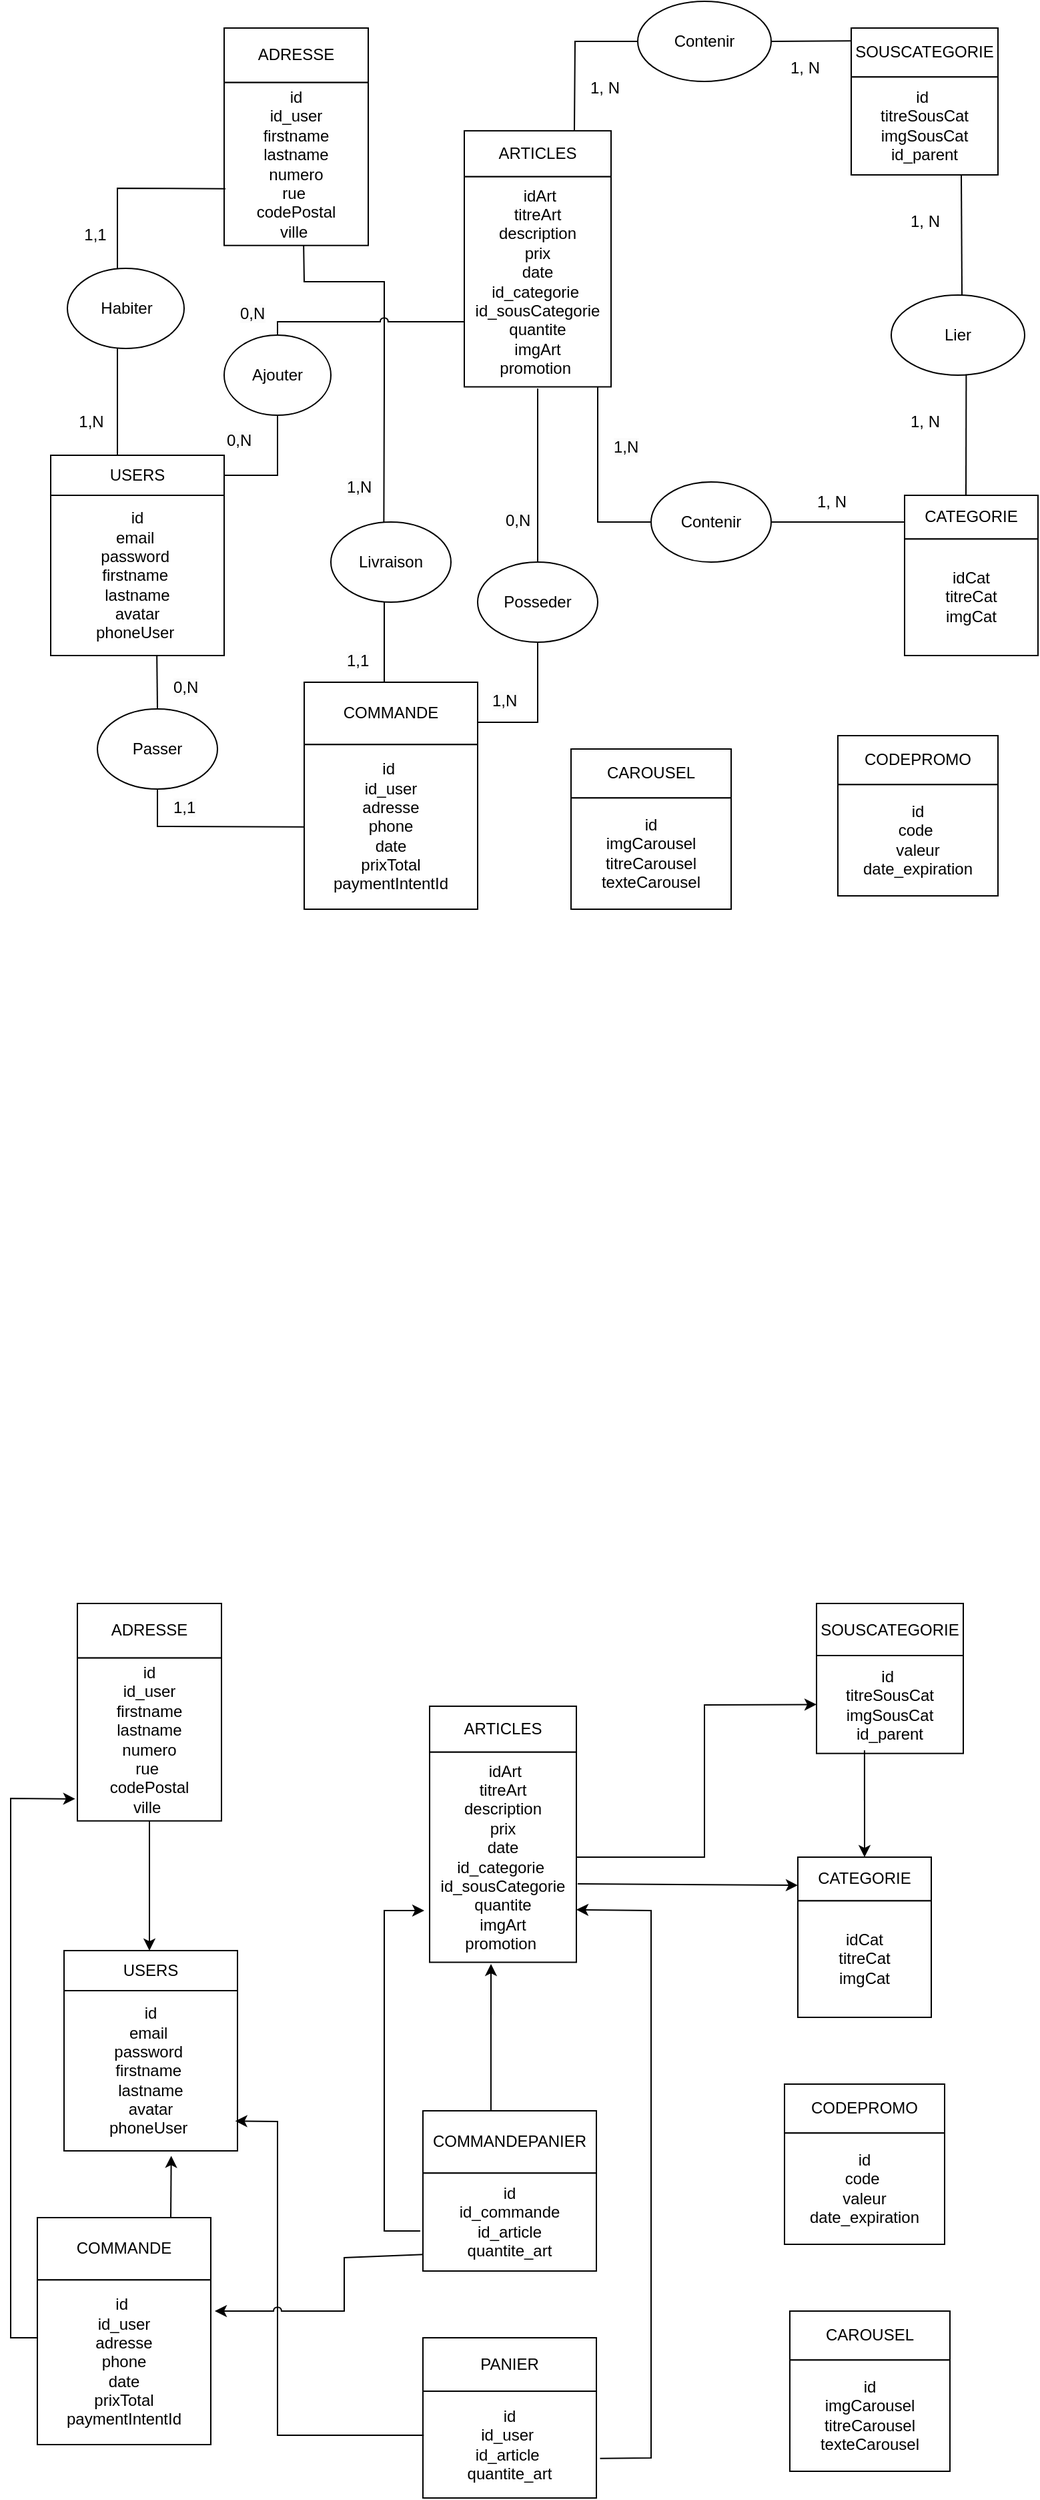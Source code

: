 <mxfile version="21.6.1" type="github">
  <diagram name="Page-1" id="oE-j_5iUDHyS0gyDiJHf">
    <mxGraphModel dx="875" dy="1650" grid="1" gridSize="10" guides="1" tooltips="1" connect="1" arrows="1" fold="1" page="1" pageScale="1" pageWidth="827" pageHeight="1169" math="0" shadow="0">
      <root>
        <mxCell id="0" />
        <mxCell id="1" parent="0" />
        <mxCell id="yUVncVeyEe3Xqn4Ctn47-15" value="" style="group" parent="1" vertex="1" connectable="0">
          <mxGeometry x="490" y="490" width="90" height="120" as="geometry" />
        </mxCell>
        <mxCell id="yUVncVeyEe3Xqn4Ctn47-13" value="CAROUSEL" style="rounded=0;whiteSpace=wrap;html=1;" parent="yUVncVeyEe3Xqn4Ctn47-15" vertex="1">
          <mxGeometry x="-30" width="120" height="36.67" as="geometry" />
        </mxCell>
        <mxCell id="yUVncVeyEe3Xqn4Ctn47-14" value="&amp;nbsp;id&amp;nbsp;&lt;br&gt;imgCarousel&lt;br&gt;titreCarousel&lt;br&gt;texteCarousel" style="rounded=0;whiteSpace=wrap;html=1;" parent="yUVncVeyEe3Xqn4Ctn47-15" vertex="1">
          <mxGeometry x="-30" y="36.67" width="120" height="83.33" as="geometry" />
        </mxCell>
        <mxCell id="yUVncVeyEe3Xqn4Ctn47-16" value="" style="group" parent="1" vertex="1" connectable="0">
          <mxGeometry x="349" y="1680" width="130" height="120" as="geometry" />
        </mxCell>
        <mxCell id="yUVncVeyEe3Xqn4Ctn47-10" value="PANIER" style="rounded=0;whiteSpace=wrap;html=1;" parent="yUVncVeyEe3Xqn4Ctn47-16" vertex="1">
          <mxGeometry width="130" height="40" as="geometry" />
        </mxCell>
        <mxCell id="yUVncVeyEe3Xqn4Ctn47-12" value="&amp;nbsp;id&amp;nbsp;&lt;br&gt;id_user&amp;nbsp;&lt;br&gt;id_article&amp;nbsp;&lt;br&gt;quantite_art" style="rounded=0;whiteSpace=wrap;html=1;" parent="yUVncVeyEe3Xqn4Ctn47-16" vertex="1">
          <mxGeometry y="40" width="130" height="80" as="geometry" />
        </mxCell>
        <mxCell id="yUVncVeyEe3Xqn4Ctn47-17" value="" style="group" parent="1" vertex="1" connectable="0">
          <mxGeometry x="710" y="300" width="100" height="120" as="geometry" />
        </mxCell>
        <mxCell id="yUVncVeyEe3Xqn4Ctn47-8" value="CATEGORIE" style="rounded=0;whiteSpace=wrap;html=1;" parent="yUVncVeyEe3Xqn4Ctn47-17" vertex="1">
          <mxGeometry width="100" height="32.727" as="geometry" />
        </mxCell>
        <mxCell id="yUVncVeyEe3Xqn4Ctn47-9" value="idCat&lt;br&gt;titreCat&lt;br&gt;imgCat" style="rounded=0;whiteSpace=wrap;html=1;" parent="yUVncVeyEe3Xqn4Ctn47-17" vertex="1">
          <mxGeometry y="32.73" width="100" height="87.27" as="geometry" />
        </mxCell>
        <mxCell id="yUVncVeyEe3Xqn4Ctn47-18" value="" style="group" parent="1" vertex="1" connectable="0">
          <mxGeometry x="370" y="50" width="120" height="180" as="geometry" />
        </mxCell>
        <mxCell id="yUVncVeyEe3Xqn4Ctn47-5" value="&amp;nbsp;idArt&lt;br&gt;titreArt&lt;br&gt;description &lt;br&gt;prix&lt;br&gt;date&lt;br&gt;id_categorie&amp;nbsp;&lt;br&gt;id_sousCategorie&lt;br&gt;quantite&lt;br&gt;imgArt&lt;br&gt;promotion&amp;nbsp;" style="rounded=0;whiteSpace=wrap;html=1;" parent="yUVncVeyEe3Xqn4Ctn47-18" vertex="1">
          <mxGeometry x="10" y="11.25" width="110" height="157.5" as="geometry" />
        </mxCell>
        <mxCell id="yUVncVeyEe3Xqn4Ctn47-3" value="ARTICLES" style="rounded=0;whiteSpace=wrap;html=1;" parent="yUVncVeyEe3Xqn4Ctn47-18" vertex="1">
          <mxGeometry x="10" y="-23.04" width="110" height="34.29" as="geometry" />
        </mxCell>
        <mxCell id="yUVncVeyEe3Xqn4Ctn47-35" value="1, N" style="text;html=1;align=center;verticalAlign=middle;resizable=0;points=[];autosize=1;strokeColor=none;fillColor=none;" parent="1" vertex="1">
          <mxGeometry x="460" y="-20" width="50" height="30" as="geometry" />
        </mxCell>
        <mxCell id="yUVncVeyEe3Xqn4Ctn47-54" value="&lt;span style=&quot;color: rgb(0, 0, 0); font-family: Helvetica; font-size: 12px; font-style: normal; font-variant-ligatures: normal; font-variant-caps: normal; font-weight: 400; letter-spacing: normal; orphans: 2; text-align: center; text-indent: 0px; text-transform: none; widows: 2; word-spacing: 0px; -webkit-text-stroke-width: 0px; background-color: rgb(251, 251, 251); text-decoration-thickness: initial; text-decoration-style: initial; text-decoration-color: initial; float: none; display: inline !important;&quot;&gt;1,N&lt;/span&gt;" style="text;whiteSpace=wrap;html=1;" parent="1" vertex="1">
          <mxGeometry x="490" y="250" width="30" height="20" as="geometry" />
        </mxCell>
        <mxCell id="Ge5HHEds-0tlHNqM2KUf-5" value="" style="group" parent="1" vertex="1" connectable="0">
          <mxGeometry x="200" y="40" width="120" height="200" as="geometry" />
        </mxCell>
        <mxCell id="Ge5HHEds-0tlHNqM2KUf-3" value="&amp;nbsp;id&amp;nbsp;&lt;br&gt;id_user &lt;br&gt;firstname&lt;br&gt;lastname&lt;br&gt;numero&lt;br&gt;rue&amp;nbsp;&lt;br&gt;codePostal&lt;br&gt;ville&amp;nbsp;" style="rounded=0;whiteSpace=wrap;html=1;" parent="Ge5HHEds-0tlHNqM2KUf-5" vertex="1">
          <mxGeometry y="-49.29" width="108" height="122.14" as="geometry" />
        </mxCell>
        <mxCell id="Ge5HHEds-0tlHNqM2KUf-4" value="ADRESSE" style="rounded=0;whiteSpace=wrap;html=1;" parent="Ge5HHEds-0tlHNqM2KUf-5" vertex="1">
          <mxGeometry y="-90" width="108" height="40.71" as="geometry" />
        </mxCell>
        <mxCell id="bj2G22kcxmA5bMznoVkB-15" value="" style="endArrow=none;html=1;rounded=0;exitX=0.441;exitY=0.028;exitDx=0;exitDy=0;exitPerimeter=0;" edge="1" parent="Ge5HHEds-0tlHNqM2KUf-5" source="bj2G22kcxmA5bMznoVkB-13">
          <mxGeometry width="50" height="50" relative="1" as="geometry">
            <mxPoint x="59.58" y="182.85" as="sourcePoint" />
            <mxPoint x="59.58" y="72.85" as="targetPoint" />
            <Array as="points">
              <mxPoint x="120" y="180" />
              <mxPoint x="120" y="100" />
              <mxPoint x="60" y="100" />
            </Array>
          </mxGeometry>
        </mxCell>
        <mxCell id="bj2G22kcxmA5bMznoVkB-16" value="Ajouter" style="ellipse;whiteSpace=wrap;html=1;" vertex="1" parent="Ge5HHEds-0tlHNqM2KUf-5">
          <mxGeometry y="140" width="80" height="60" as="geometry" />
        </mxCell>
        <mxCell id="bj2G22kcxmA5bMznoVkB-17" value="" style="endArrow=none;html=1;rounded=0;jumpStyle=arc;" edge="1" parent="Ge5HHEds-0tlHNqM2KUf-5">
          <mxGeometry width="50" height="50" relative="1" as="geometry">
            <mxPoint x="40" y="140" as="sourcePoint" />
            <mxPoint x="180" y="130" as="targetPoint" />
            <Array as="points">
              <mxPoint x="40" y="130" />
            </Array>
          </mxGeometry>
        </mxCell>
        <mxCell id="bj2G22kcxmA5bMznoVkB-26" value="&lt;span style=&quot;color: rgb(0, 0, 0); font-family: Helvetica; font-size: 12px; font-style: normal; font-variant-ligatures: normal; font-variant-caps: normal; font-weight: 400; letter-spacing: normal; orphans: 2; text-align: center; text-indent: 0px; text-transform: none; widows: 2; word-spacing: 0px; -webkit-text-stroke-width: 0px; background-color: rgb(251, 251, 251); text-decoration-thickness: initial; text-decoration-style: initial; text-decoration-color: initial; float: none; display: inline !important;&quot;&gt;0,N&lt;/span&gt;" style="text;whiteSpace=wrap;html=1;" vertex="1" parent="Ge5HHEds-0tlHNqM2KUf-5">
          <mxGeometry x="10" y="110" width="30" height="30" as="geometry" />
        </mxCell>
        <mxCell id="Ge5HHEds-0tlHNqM2KUf-7" value="1,1" style="text;html=1;align=center;verticalAlign=middle;resizable=0;points=[];autosize=1;strokeColor=none;fillColor=none;" parent="1" vertex="1">
          <mxGeometry x="82.5" y="90" width="40" height="30" as="geometry" />
        </mxCell>
        <mxCell id="Krdz1d3rUbujmGVrQ6On-1" value="Habiter" style="ellipse;whiteSpace=wrap;html=1;" parent="1" vertex="1">
          <mxGeometry x="82.5" y="130" width="87.5" height="60" as="geometry" />
        </mxCell>
        <mxCell id="Ge5HHEds-0tlHNqM2KUf-8" value="1,N" style="text;html=1;align=center;verticalAlign=middle;resizable=0;points=[];autosize=1;strokeColor=none;fillColor=none;" parent="1" vertex="1">
          <mxGeometry x="80" y="230" width="40" height="30" as="geometry" />
        </mxCell>
        <mxCell id="Krdz1d3rUbujmGVrQ6On-4" value="" style="endArrow=none;html=1;rounded=0;" parent="1" edge="1">
          <mxGeometry width="50" height="50" relative="1" as="geometry">
            <mxPoint x="120" y="270" as="sourcePoint" />
            <mxPoint x="120" y="190" as="targetPoint" />
            <Array as="points">
              <mxPoint x="120" y="200" />
            </Array>
          </mxGeometry>
        </mxCell>
        <mxCell id="yUVncVeyEe3Xqn4Ctn47-22" value="SOUSCATEGORIE" style="rounded=0;whiteSpace=wrap;html=1;" parent="1" vertex="1">
          <mxGeometry x="670" y="-50" width="110" height="36.67" as="geometry" />
        </mxCell>
        <mxCell id="yUVncVeyEe3Xqn4Ctn47-23" value="id&amp;nbsp;&lt;br&gt;titreSousCat&lt;br&gt;imgSousCat&lt;br&gt;id_parent" style="rounded=0;whiteSpace=wrap;html=1;" parent="1" vertex="1">
          <mxGeometry x="670" y="-13.33" width="110" height="73.33" as="geometry" />
        </mxCell>
        <mxCell id="Krdz1d3rUbujmGVrQ6On-5" value="Lier" style="ellipse;whiteSpace=wrap;html=1;" parent="1" vertex="1">
          <mxGeometry x="700" y="150" width="100" height="60" as="geometry" />
        </mxCell>
        <mxCell id="Krdz1d3rUbujmGVrQ6On-8" value="" style="endArrow=none;html=1;rounded=0;entryX=0.75;entryY=1;entryDx=0;entryDy=0;" parent="1" target="yUVncVeyEe3Xqn4Ctn47-23" edge="1">
          <mxGeometry width="50" height="50" relative="1" as="geometry">
            <mxPoint x="753" y="150" as="sourcePoint" />
            <mxPoint x="720" y="125" as="targetPoint" />
            <Array as="points" />
          </mxGeometry>
        </mxCell>
        <mxCell id="Krdz1d3rUbujmGVrQ6On-9" value="" style="endArrow=none;html=1;rounded=0;exitX=0.562;exitY=0.989;exitDx=0;exitDy=0;exitPerimeter=0;" parent="1" source="Krdz1d3rUbujmGVrQ6On-5" edge="1">
          <mxGeometry width="50" height="50" relative="1" as="geometry">
            <mxPoint x="750" y="210" as="sourcePoint" />
            <mxPoint x="756" y="300" as="targetPoint" />
            <Array as="points" />
          </mxGeometry>
        </mxCell>
        <mxCell id="Krdz1d3rUbujmGVrQ6On-10" value="1, N" style="text;html=1;align=center;verticalAlign=middle;resizable=0;points=[];autosize=1;strokeColor=none;fillColor=none;" parent="1" vertex="1">
          <mxGeometry x="700" y="80" width="50" height="30" as="geometry" />
        </mxCell>
        <mxCell id="Krdz1d3rUbujmGVrQ6On-11" value="1, N" style="text;html=1;align=center;verticalAlign=middle;resizable=0;points=[];autosize=1;strokeColor=none;fillColor=none;" parent="1" vertex="1">
          <mxGeometry x="630" y="290" width="50" height="30" as="geometry" />
        </mxCell>
        <mxCell id="Krdz1d3rUbujmGVrQ6On-12" value="" style="group" parent="1" vertex="1" connectable="0">
          <mxGeometry x="670" y="480" width="110" height="120" as="geometry" />
        </mxCell>
        <mxCell id="Krdz1d3rUbujmGVrQ6On-13" value="CODEPROMO" style="rounded=0;whiteSpace=wrap;html=1;" parent="Krdz1d3rUbujmGVrQ6On-12" vertex="1">
          <mxGeometry x="-10" width="120" height="36.67" as="geometry" />
        </mxCell>
        <mxCell id="Krdz1d3rUbujmGVrQ6On-14" value="&amp;nbsp;id&amp;nbsp;&lt;br&gt;code&amp;nbsp;&lt;br&gt;valeur&lt;br&gt;date_expiration" style="rounded=0;whiteSpace=wrap;html=1;" parent="Krdz1d3rUbujmGVrQ6On-12" vertex="1">
          <mxGeometry x="-10" y="36.67" width="120" height="83.33" as="geometry" />
        </mxCell>
        <mxCell id="Krdz1d3rUbujmGVrQ6On-15" value="" style="group" parent="1" vertex="1" connectable="0">
          <mxGeometry x="260" y="450" width="130" height="160" as="geometry" />
        </mxCell>
        <mxCell id="Krdz1d3rUbujmGVrQ6On-16" value="COMMANDE" style="rounded=0;whiteSpace=wrap;html=1;" parent="Krdz1d3rUbujmGVrQ6On-15" vertex="1">
          <mxGeometry y="-10" width="130.0" height="46.67" as="geometry" />
        </mxCell>
        <mxCell id="Krdz1d3rUbujmGVrQ6On-17" value="&amp;nbsp;id&amp;nbsp;&amp;nbsp;&lt;br&gt;id_user&lt;br&gt;adresse&lt;br&gt;phone&lt;br&gt;date&lt;br&gt;prixTotal&lt;br&gt;paymentIntentId" style="rounded=0;whiteSpace=wrap;html=1;" parent="Krdz1d3rUbujmGVrQ6On-15" vertex="1">
          <mxGeometry y="36.67" width="130.0" height="123.33" as="geometry" />
        </mxCell>
        <mxCell id="Krdz1d3rUbujmGVrQ6On-18" value="" style="group" parent="1" vertex="1" connectable="0">
          <mxGeometry x="349" y="1520" width="130" height="110" as="geometry" />
        </mxCell>
        <mxCell id="Krdz1d3rUbujmGVrQ6On-19" value="COMMANDEPANIER" style="rounded=0;whiteSpace=wrap;html=1;" parent="Krdz1d3rUbujmGVrQ6On-18" vertex="1">
          <mxGeometry y="-10" width="130" height="46.67" as="geometry" />
        </mxCell>
        <mxCell id="0K34mv9GP-SGJpDsXIQ9-1" value="Contenir" style="ellipse;whiteSpace=wrap;html=1;" parent="1" vertex="1">
          <mxGeometry x="510" y="-70" width="100" height="60" as="geometry" />
        </mxCell>
        <mxCell id="0K34mv9GP-SGJpDsXIQ9-2" value="" style="endArrow=none;html=1;rounded=0;entryX=0;entryY=0.5;entryDx=0;entryDy=0;exitX=0.75;exitY=0;exitDx=0;exitDy=0;" parent="1" source="yUVncVeyEe3Xqn4Ctn47-3" target="0K34mv9GP-SGJpDsXIQ9-1" edge="1">
          <mxGeometry width="50" height="50" relative="1" as="geometry">
            <mxPoint x="420" y="10" as="sourcePoint" />
            <mxPoint x="470" y="-40" as="targetPoint" />
            <Array as="points">
              <mxPoint x="463" y="-40" />
            </Array>
          </mxGeometry>
        </mxCell>
        <mxCell id="0K34mv9GP-SGJpDsXIQ9-4" value="" style="endArrow=none;html=1;rounded=0;exitX=1;exitY=0.5;exitDx=0;exitDy=0;" parent="1" source="0K34mv9GP-SGJpDsXIQ9-1" edge="1">
          <mxGeometry width="50" height="50" relative="1" as="geometry">
            <mxPoint x="630" y="-40.42" as="sourcePoint" />
            <mxPoint x="670" y="-40.42" as="targetPoint" />
          </mxGeometry>
        </mxCell>
        <mxCell id="0K34mv9GP-SGJpDsXIQ9-6" value="" style="endArrow=none;html=1;rounded=0;exitX=0.562;exitY=0.989;exitDx=0;exitDy=0;exitPerimeter=0;" parent="1" edge="1">
          <mxGeometry width="50" height="50" relative="1" as="geometry">
            <mxPoint x="480" y="219" as="sourcePoint" />
            <mxPoint x="520" y="320" as="targetPoint" />
            <Array as="points">
              <mxPoint x="480" y="320" />
            </Array>
          </mxGeometry>
        </mxCell>
        <mxCell id="0K34mv9GP-SGJpDsXIQ9-7" value="Contenir" style="ellipse;whiteSpace=wrap;html=1;" parent="1" vertex="1">
          <mxGeometry x="520" y="290" width="90" height="60" as="geometry" />
        </mxCell>
        <mxCell id="0K34mv9GP-SGJpDsXIQ9-9" value="" style="endArrow=none;html=1;rounded=0;exitX=1;exitY=0.5;exitDx=0;exitDy=0;" parent="1" source="0K34mv9GP-SGJpDsXIQ9-7" edge="1">
          <mxGeometry width="50" height="50" relative="1" as="geometry">
            <mxPoint x="660" y="370" as="sourcePoint" />
            <mxPoint x="710" y="320" as="targetPoint" />
            <Array as="points">
              <mxPoint x="670" y="320" />
            </Array>
          </mxGeometry>
        </mxCell>
        <mxCell id="0K34mv9GP-SGJpDsXIQ9-10" value="1, N" style="text;html=1;align=center;verticalAlign=middle;resizable=0;points=[];autosize=1;strokeColor=none;fillColor=none;" parent="1" vertex="1">
          <mxGeometry x="700" y="230" width="50" height="30" as="geometry" />
        </mxCell>
        <mxCell id="0K34mv9GP-SGJpDsXIQ9-11" value="1, N" style="text;html=1;align=center;verticalAlign=middle;resizable=0;points=[];autosize=1;strokeColor=none;fillColor=none;" parent="1" vertex="1">
          <mxGeometry x="610" y="-35" width="50" height="30" as="geometry" />
        </mxCell>
        <mxCell id="bj2G22kcxmA5bMznoVkB-1" value="" style="endArrow=none;html=1;rounded=0;entryX=0.009;entryY=0.652;entryDx=0;entryDy=0;entryPerimeter=0;" edge="1" parent="1" target="Ge5HHEds-0tlHNqM2KUf-3">
          <mxGeometry width="50" height="50" relative="1" as="geometry">
            <mxPoint x="120" y="130" as="sourcePoint" />
            <mxPoint x="170" y="100" as="targetPoint" />
            <Array as="points">
              <mxPoint x="120" y="70" />
            </Array>
          </mxGeometry>
        </mxCell>
        <mxCell id="yUVncVeyEe3Xqn4Ctn47-2" value="id&lt;br&gt;email&amp;nbsp;&lt;br&gt;password&amp;nbsp;&lt;br&gt;firstname&amp;nbsp;&lt;br&gt;lastname&lt;br&gt;avatar&lt;br&gt;phoneUser&amp;nbsp;" style="rounded=0;whiteSpace=wrap;html=1;" parent="1" vertex="1">
          <mxGeometry x="70" y="300" width="130" height="120" as="geometry" />
        </mxCell>
        <mxCell id="yUVncVeyEe3Xqn4Ctn47-4" value="USERS" style="rounded=0;whiteSpace=wrap;html=1;" parent="1" vertex="1">
          <mxGeometry x="70" y="270" width="130" height="30" as="geometry" />
        </mxCell>
        <mxCell id="Krdz1d3rUbujmGVrQ6On-20" value="&amp;nbsp;id&amp;nbsp;&lt;br&gt;id_commande&lt;br&gt;id_article&lt;br&gt;quantite_art" style="rounded=0;whiteSpace=wrap;html=1;" parent="1" vertex="1">
          <mxGeometry x="349" y="1556.67" width="130" height="73.33" as="geometry" />
        </mxCell>
        <mxCell id="bj2G22kcxmA5bMznoVkB-5" value="Passer" style="ellipse;whiteSpace=wrap;html=1;" vertex="1" parent="1">
          <mxGeometry x="105" y="460" width="90" height="60" as="geometry" />
        </mxCell>
        <mxCell id="bj2G22kcxmA5bMznoVkB-7" value="" style="endArrow=none;html=1;rounded=0;" edge="1" parent="1">
          <mxGeometry width="50" height="50" relative="1" as="geometry">
            <mxPoint x="150" y="460" as="sourcePoint" />
            <mxPoint x="149.58" y="420" as="targetPoint" />
          </mxGeometry>
        </mxCell>
        <mxCell id="bj2G22kcxmA5bMznoVkB-8" value="" style="endArrow=none;html=1;rounded=0;exitX=0;exitY=0.5;exitDx=0;exitDy=0;" edge="1" parent="1" source="Krdz1d3rUbujmGVrQ6On-17">
          <mxGeometry width="50" height="50" relative="1" as="geometry">
            <mxPoint x="150" y="550" as="sourcePoint" />
            <mxPoint x="150" y="520" as="targetPoint" />
            <Array as="points">
              <mxPoint x="150" y="548" />
            </Array>
          </mxGeometry>
        </mxCell>
        <mxCell id="bj2G22kcxmA5bMznoVkB-11" value="&lt;span style=&quot;color: rgb(0, 0, 0); font-family: Helvetica; font-size: 12px; font-style: normal; font-variant-ligatures: normal; font-variant-caps: normal; font-weight: 400; letter-spacing: normal; orphans: 2; text-align: center; text-indent: 0px; text-transform: none; widows: 2; word-spacing: 0px; -webkit-text-stroke-width: 0px; background-color: rgb(251, 251, 251); text-decoration-thickness: initial; text-decoration-style: initial; text-decoration-color: initial; float: none; display: inline !important;&quot;&gt;0,N&lt;/span&gt;" style="text;whiteSpace=wrap;html=1;" vertex="1" parent="1">
          <mxGeometry x="160" y="430" width="30" height="30" as="geometry" />
        </mxCell>
        <mxCell id="bj2G22kcxmA5bMznoVkB-12" value="&lt;span style=&quot;color: rgb(0, 0, 0); font-family: Helvetica; font-size: 12px; font-style: normal; font-variant-ligatures: normal; font-variant-caps: normal; font-weight: 400; letter-spacing: normal; orphans: 2; text-align: center; text-indent: 0px; text-transform: none; widows: 2; word-spacing: 0px; -webkit-text-stroke-width: 0px; background-color: rgb(251, 251, 251); text-decoration-thickness: initial; text-decoration-style: initial; text-decoration-color: initial; float: none; display: inline !important;&quot;&gt;1,1&lt;/span&gt;" style="text;whiteSpace=wrap;html=1;" vertex="1" parent="1">
          <mxGeometry x="160" y="520" width="30" height="30" as="geometry" />
        </mxCell>
        <mxCell id="bj2G22kcxmA5bMznoVkB-13" value="Livraison" style="ellipse;whiteSpace=wrap;html=1;" vertex="1" parent="1">
          <mxGeometry x="280" y="320" width="90" height="60" as="geometry" />
        </mxCell>
        <mxCell id="bj2G22kcxmA5bMznoVkB-14" value="" style="endArrow=none;html=1;rounded=0;" edge="1" parent="1">
          <mxGeometry width="50" height="50" relative="1" as="geometry">
            <mxPoint x="320" y="440" as="sourcePoint" />
            <mxPoint x="320" y="380" as="targetPoint" />
          </mxGeometry>
        </mxCell>
        <mxCell id="bj2G22kcxmA5bMznoVkB-18" value="" style="endArrow=none;html=1;rounded=0;entryX=0.5;entryY=1;entryDx=0;entryDy=0;" edge="1" parent="1" target="bj2G22kcxmA5bMznoVkB-16">
          <mxGeometry width="50" height="50" relative="1" as="geometry">
            <mxPoint x="200" y="285" as="sourcePoint" />
            <mxPoint x="250" y="235" as="targetPoint" />
            <Array as="points">
              <mxPoint x="240" y="285" />
            </Array>
          </mxGeometry>
        </mxCell>
        <mxCell id="bj2G22kcxmA5bMznoVkB-19" value="Posseder" style="ellipse;whiteSpace=wrap;html=1;" vertex="1" parent="1">
          <mxGeometry x="390" y="350" width="90" height="60" as="geometry" />
        </mxCell>
        <mxCell id="bj2G22kcxmA5bMznoVkB-20" value="" style="endArrow=none;html=1;rounded=0;entryX=0.5;entryY=1;entryDx=0;entryDy=0;" edge="1" parent="1" target="bj2G22kcxmA5bMznoVkB-19">
          <mxGeometry width="50" height="50" relative="1" as="geometry">
            <mxPoint x="390" y="470" as="sourcePoint" />
            <mxPoint x="440" y="420" as="targetPoint" />
            <Array as="points">
              <mxPoint x="435" y="470" />
            </Array>
          </mxGeometry>
        </mxCell>
        <mxCell id="bj2G22kcxmA5bMznoVkB-22" value="" style="endArrow=none;html=1;rounded=0;exitX=0.5;exitY=0;exitDx=0;exitDy=0;" edge="1" parent="1" source="bj2G22kcxmA5bMznoVkB-19">
          <mxGeometry width="50" height="50" relative="1" as="geometry">
            <mxPoint x="390" y="270" as="sourcePoint" />
            <mxPoint x="435" y="220" as="targetPoint" />
          </mxGeometry>
        </mxCell>
        <mxCell id="bj2G22kcxmA5bMznoVkB-23" value="&lt;span style=&quot;color: rgb(0, 0, 0); font-family: Helvetica; font-size: 12px; font-style: normal; font-variant-ligatures: normal; font-variant-caps: normal; font-weight: 400; letter-spacing: normal; orphans: 2; text-align: center; text-indent: 0px; text-transform: none; widows: 2; word-spacing: 0px; -webkit-text-stroke-width: 0px; background-color: rgb(251, 251, 251); text-decoration-thickness: initial; text-decoration-style: initial; text-decoration-color: initial; float: none; display: inline !important;&quot;&gt;1,1&lt;/span&gt;" style="text;whiteSpace=wrap;html=1;" vertex="1" parent="1">
          <mxGeometry x="290" y="410" width="30" height="30" as="geometry" />
        </mxCell>
        <mxCell id="bj2G22kcxmA5bMznoVkB-24" value="&lt;span style=&quot;color: rgb(0, 0, 0); font-family: Helvetica; font-size: 12px; font-style: normal; font-variant-ligatures: normal; font-variant-caps: normal; font-weight: 400; letter-spacing: normal; orphans: 2; text-align: center; text-indent: 0px; text-transform: none; widows: 2; word-spacing: 0px; -webkit-text-stroke-width: 0px; background-color: rgb(251, 251, 251); text-decoration-thickness: initial; text-decoration-style: initial; text-decoration-color: initial; float: none; display: inline !important;&quot;&gt;1,N&lt;/span&gt;" style="text;whiteSpace=wrap;html=1;" vertex="1" parent="1">
          <mxGeometry x="290" y="280" width="30" height="30" as="geometry" />
        </mxCell>
        <mxCell id="bj2G22kcxmA5bMznoVkB-25" value="&lt;span style=&quot;color: rgb(0, 0, 0); font-family: Helvetica; font-size: 12px; font-style: normal; font-variant-ligatures: normal; font-variant-caps: normal; font-weight: 400; letter-spacing: normal; orphans: 2; text-align: center; text-indent: 0px; text-transform: none; widows: 2; word-spacing: 0px; -webkit-text-stroke-width: 0px; background-color: rgb(251, 251, 251); text-decoration-thickness: initial; text-decoration-style: initial; text-decoration-color: initial; float: none; display: inline !important;&quot;&gt;0,N&lt;/span&gt;" style="text;whiteSpace=wrap;html=1;" vertex="1" parent="1">
          <mxGeometry x="200" y="245" width="30" height="30" as="geometry" />
        </mxCell>
        <mxCell id="bj2G22kcxmA5bMznoVkB-27" value="&lt;span style=&quot;color: rgb(0, 0, 0); font-family: Helvetica; font-size: 12px; font-style: normal; font-variant-ligatures: normal; font-variant-caps: normal; font-weight: 400; letter-spacing: normal; orphans: 2; text-align: center; text-indent: 0px; text-transform: none; widows: 2; word-spacing: 0px; -webkit-text-stroke-width: 0px; background-color: rgb(251, 251, 251); text-decoration-thickness: initial; text-decoration-style: initial; text-decoration-color: initial; float: none; display: inline !important;&quot;&gt;1,N&lt;/span&gt;" style="text;whiteSpace=wrap;html=1;" vertex="1" parent="1">
          <mxGeometry x="399" y="440" width="30" height="30" as="geometry" />
        </mxCell>
        <mxCell id="bj2G22kcxmA5bMznoVkB-28" value="&lt;span style=&quot;color: rgb(0, 0, 0); font-family: Helvetica; font-size: 12px; font-style: normal; font-variant-ligatures: normal; font-variant-caps: normal; font-weight: 400; letter-spacing: normal; orphans: 2; text-align: center; text-indent: 0px; text-transform: none; widows: 2; word-spacing: 0px; -webkit-text-stroke-width: 0px; background-color: rgb(251, 251, 251); text-decoration-thickness: initial; text-decoration-style: initial; text-decoration-color: initial; float: none; display: inline !important;&quot;&gt;0,N&lt;/span&gt;" style="text;whiteSpace=wrap;html=1;" vertex="1" parent="1">
          <mxGeometry x="409" y="305" width="30" height="30" as="geometry" />
        </mxCell>
        <mxCell id="bj2G22kcxmA5bMznoVkB-29" value="" style="group" vertex="1" connectable="0" parent="1">
          <mxGeometry x="654" y="1660" width="90" height="120" as="geometry" />
        </mxCell>
        <mxCell id="bj2G22kcxmA5bMznoVkB-30" value="CAROUSEL" style="rounded=0;whiteSpace=wrap;html=1;" vertex="1" parent="bj2G22kcxmA5bMznoVkB-29">
          <mxGeometry x="-30" width="120" height="36.67" as="geometry" />
        </mxCell>
        <mxCell id="bj2G22kcxmA5bMznoVkB-31" value="&amp;nbsp;id&amp;nbsp;&lt;br&gt;imgCarousel&lt;br&gt;titreCarousel&lt;br&gt;texteCarousel" style="rounded=0;whiteSpace=wrap;html=1;" vertex="1" parent="bj2G22kcxmA5bMznoVkB-29">
          <mxGeometry x="-30" y="36.67" width="120" height="83.33" as="geometry" />
        </mxCell>
        <mxCell id="bj2G22kcxmA5bMznoVkB-32" value="" style="group" vertex="1" connectable="0" parent="1">
          <mxGeometry x="630" y="1320" width="100" height="120" as="geometry" />
        </mxCell>
        <mxCell id="bj2G22kcxmA5bMznoVkB-33" value="CATEGORIE" style="rounded=0;whiteSpace=wrap;html=1;" vertex="1" parent="bj2G22kcxmA5bMznoVkB-32">
          <mxGeometry width="100" height="32.727" as="geometry" />
        </mxCell>
        <mxCell id="bj2G22kcxmA5bMznoVkB-34" value="idCat&lt;br&gt;titreCat&lt;br&gt;imgCat" style="rounded=0;whiteSpace=wrap;html=1;" vertex="1" parent="bj2G22kcxmA5bMznoVkB-32">
          <mxGeometry y="32.73" width="100" height="87.27" as="geometry" />
        </mxCell>
        <mxCell id="bj2G22kcxmA5bMznoVkB-35" value="" style="group" vertex="1" connectable="0" parent="1">
          <mxGeometry x="344" y="1230" width="120" height="180" as="geometry" />
        </mxCell>
        <mxCell id="bj2G22kcxmA5bMznoVkB-36" value="&amp;nbsp;idArt&lt;br&gt;titreArt&lt;br&gt;description &lt;br&gt;prix&lt;br&gt;date&lt;br&gt;id_categorie&amp;nbsp;&lt;br&gt;id_sousCategorie&lt;br&gt;quantite&lt;br&gt;imgArt&lt;br&gt;promotion&amp;nbsp;" style="rounded=0;whiteSpace=wrap;html=1;" vertex="1" parent="bj2G22kcxmA5bMznoVkB-35">
          <mxGeometry x="10" y="11.25" width="110" height="157.5" as="geometry" />
        </mxCell>
        <mxCell id="bj2G22kcxmA5bMznoVkB-37" value="ARTICLES" style="rounded=0;whiteSpace=wrap;html=1;" vertex="1" parent="bj2G22kcxmA5bMznoVkB-35">
          <mxGeometry x="10" y="-23.04" width="110" height="34.29" as="geometry" />
        </mxCell>
        <mxCell id="bj2G22kcxmA5bMznoVkB-40" value="" style="group" vertex="1" connectable="0" parent="1">
          <mxGeometry x="90" y="1220" width="120" height="200" as="geometry" />
        </mxCell>
        <mxCell id="bj2G22kcxmA5bMznoVkB-41" value="&amp;nbsp;id&amp;nbsp;&lt;br&gt;id_user &lt;br&gt;firstname&lt;br&gt;lastname&lt;br&gt;numero&lt;br&gt;rue&amp;nbsp;&lt;br&gt;codePostal&lt;br&gt;ville&amp;nbsp;" style="rounded=0;whiteSpace=wrap;html=1;" vertex="1" parent="bj2G22kcxmA5bMznoVkB-40">
          <mxGeometry y="-49.29" width="108" height="122.14" as="geometry" />
        </mxCell>
        <mxCell id="bj2G22kcxmA5bMznoVkB-42" value="ADRESSE" style="rounded=0;whiteSpace=wrap;html=1;" vertex="1" parent="bj2G22kcxmA5bMznoVkB-40">
          <mxGeometry y="-90" width="108" height="40.71" as="geometry" />
        </mxCell>
        <mxCell id="bj2G22kcxmA5bMznoVkB-97" value="" style="endArrow=classic;html=1;rounded=0;exitX=0.5;exitY=1;exitDx=0;exitDy=0;" edge="1" parent="bj2G22kcxmA5bMznoVkB-40" source="bj2G22kcxmA5bMznoVkB-41">
          <mxGeometry width="50" height="50" relative="1" as="geometry">
            <mxPoint x="50" y="146" as="sourcePoint" />
            <mxPoint x="54" y="170" as="targetPoint" />
          </mxGeometry>
        </mxCell>
        <mxCell id="bj2G22kcxmA5bMznoVkB-51" value="SOUSCATEGORIE" style="rounded=0;whiteSpace=wrap;html=1;" vertex="1" parent="1">
          <mxGeometry x="644" y="1130" width="110" height="40" as="geometry" />
        </mxCell>
        <mxCell id="bj2G22kcxmA5bMznoVkB-52" value="id&amp;nbsp;&lt;br&gt;titreSousCat&lt;br&gt;imgSousCat&lt;br&gt;id_parent" style="rounded=0;whiteSpace=wrap;html=1;" vertex="1" parent="1">
          <mxGeometry x="644" y="1169" width="110" height="73.33" as="geometry" />
        </mxCell>
        <mxCell id="bj2G22kcxmA5bMznoVkB-58" value="" style="group" vertex="1" connectable="0" parent="1">
          <mxGeometry x="630" y="1490" width="110" height="120" as="geometry" />
        </mxCell>
        <mxCell id="bj2G22kcxmA5bMznoVkB-59" value="CODEPROMO" style="rounded=0;whiteSpace=wrap;html=1;" vertex="1" parent="bj2G22kcxmA5bMznoVkB-58">
          <mxGeometry x="-10" width="120" height="36.67" as="geometry" />
        </mxCell>
        <mxCell id="bj2G22kcxmA5bMznoVkB-60" value="&amp;nbsp;id&amp;nbsp;&lt;br&gt;code&amp;nbsp;&lt;br&gt;valeur&lt;br&gt;date_expiration" style="rounded=0;whiteSpace=wrap;html=1;" vertex="1" parent="bj2G22kcxmA5bMznoVkB-58">
          <mxGeometry x="-10" y="36.67" width="120" height="83.33" as="geometry" />
        </mxCell>
        <mxCell id="bj2G22kcxmA5bMznoVkB-61" value="" style="group" vertex="1" connectable="0" parent="1">
          <mxGeometry x="60" y="1600" width="130" height="160" as="geometry" />
        </mxCell>
        <mxCell id="bj2G22kcxmA5bMznoVkB-62" value="COMMANDE" style="rounded=0;whiteSpace=wrap;html=1;" vertex="1" parent="bj2G22kcxmA5bMznoVkB-61">
          <mxGeometry y="-10" width="130.0" height="46.67" as="geometry" />
        </mxCell>
        <mxCell id="bj2G22kcxmA5bMznoVkB-63" value="&amp;nbsp;id&amp;nbsp;&amp;nbsp;&lt;br&gt;id_user&lt;br&gt;adresse&lt;br&gt;phone&lt;br&gt;date&lt;br&gt;prixTotal&lt;br&gt;paymentIntentId" style="rounded=0;whiteSpace=wrap;html=1;" vertex="1" parent="bj2G22kcxmA5bMznoVkB-61">
          <mxGeometry y="36.67" width="130.0" height="123.33" as="geometry" />
        </mxCell>
        <mxCell id="bj2G22kcxmA5bMznoVkB-105" value="" style="endArrow=classic;html=1;rounded=0;entryX=-0.015;entryY=0.865;entryDx=0;entryDy=0;entryPerimeter=0;" edge="1" parent="bj2G22kcxmA5bMznoVkB-61" target="bj2G22kcxmA5bMznoVkB-41">
          <mxGeometry width="50" height="50" relative="1" as="geometry">
            <mxPoint y="80" as="sourcePoint" />
            <mxPoint y="-320" as="targetPoint" />
            <Array as="points">
              <mxPoint x="-20" y="80" />
              <mxPoint x="-20" y="-324" />
            </Array>
          </mxGeometry>
        </mxCell>
        <mxCell id="bj2G22kcxmA5bMznoVkB-73" value="id&lt;br&gt;email&amp;nbsp;&lt;br&gt;password&amp;nbsp;&lt;br&gt;firstname&amp;nbsp;&lt;br&gt;lastname&lt;br&gt;avatar&lt;br&gt;phoneUser&amp;nbsp;" style="rounded=0;whiteSpace=wrap;html=1;" vertex="1" parent="1">
          <mxGeometry x="80" y="1420" width="130" height="120" as="geometry" />
        </mxCell>
        <mxCell id="bj2G22kcxmA5bMznoVkB-74" value="USERS" style="rounded=0;whiteSpace=wrap;html=1;" vertex="1" parent="1">
          <mxGeometry x="80" y="1390" width="130" height="30" as="geometry" />
        </mxCell>
        <mxCell id="bj2G22kcxmA5bMznoVkB-94" value="" style="endArrow=classic;html=1;rounded=0;entryX=0.618;entryY=1.031;entryDx=0;entryDy=0;entryPerimeter=0;" edge="1" parent="1" target="bj2G22kcxmA5bMznoVkB-73">
          <mxGeometry width="50" height="50" relative="1" as="geometry">
            <mxPoint x="160" y="1590" as="sourcePoint" />
            <mxPoint x="160" y="1544" as="targetPoint" />
          </mxGeometry>
        </mxCell>
        <mxCell id="bj2G22kcxmA5bMznoVkB-96" value="" style="endArrow=classic;html=1;rounded=0;entryX=0.987;entryY=0.814;entryDx=0;entryDy=0;entryPerimeter=0;exitX=0.005;exitY=0.413;exitDx=0;exitDy=0;exitPerimeter=0;" edge="1" parent="1" source="yUVncVeyEe3Xqn4Ctn47-12" target="bj2G22kcxmA5bMznoVkB-73">
          <mxGeometry width="50" height="50" relative="1" as="geometry">
            <mxPoint x="349" y="1716" as="sourcePoint" />
            <mxPoint x="349" y="1670" as="targetPoint" />
            <Array as="points">
              <mxPoint x="240" y="1753" />
              <mxPoint x="240" y="1518" />
            </Array>
          </mxGeometry>
        </mxCell>
        <mxCell id="bj2G22kcxmA5bMznoVkB-98" value="" style="endArrow=classic;html=1;rounded=0;entryX=1;entryY=0.75;entryDx=0;entryDy=0;exitX=1.021;exitY=0.629;exitDx=0;exitDy=0;exitPerimeter=0;" edge="1" parent="1" source="yUVncVeyEe3Xqn4Ctn47-12" target="bj2G22kcxmA5bMznoVkB-36">
          <mxGeometry width="50" height="50" relative="1" as="geometry">
            <mxPoint x="480" y="1716" as="sourcePoint" />
            <mxPoint x="480" y="1330" as="targetPoint" />
            <Array as="points">
              <mxPoint x="520" y="1770" />
              <mxPoint x="520" y="1360" />
            </Array>
          </mxGeometry>
        </mxCell>
        <mxCell id="bj2G22kcxmA5bMznoVkB-99" value="" style="endArrow=classic;html=1;rounded=0;entryX=0.31;entryY=-0.01;entryDx=0;entryDy=0;entryPerimeter=0;exitX=0.327;exitY=0.968;exitDx=0;exitDy=0;exitPerimeter=0;" edge="1" parent="1" source="bj2G22kcxmA5bMznoVkB-52">
          <mxGeometry width="50" height="50" relative="1" as="geometry">
            <mxPoint x="680" y="1250" as="sourcePoint" />
            <mxPoint x="680" y="1320.003" as="targetPoint" />
          </mxGeometry>
        </mxCell>
        <mxCell id="bj2G22kcxmA5bMznoVkB-100" value="" style="endArrow=classic;html=1;rounded=0;exitX=0.392;exitY=0;exitDx=0;exitDy=0;exitPerimeter=0;" edge="1" parent="1" source="Krdz1d3rUbujmGVrQ6On-19">
          <mxGeometry width="50" height="50" relative="1" as="geometry">
            <mxPoint x="399.0" y="1506" as="sourcePoint" />
            <mxPoint x="400" y="1400" as="targetPoint" />
          </mxGeometry>
        </mxCell>
        <mxCell id="bj2G22kcxmA5bMznoVkB-101" value="" style="endArrow=classic;html=1;rounded=0;exitX=1.009;exitY=0.544;exitDx=0;exitDy=0;exitPerimeter=0;" edge="1" parent="1">
          <mxGeometry width="50" height="50" relative="1" as="geometry">
            <mxPoint x="464.99" y="1340.0" as="sourcePoint" />
            <mxPoint x="630" y="1341.07" as="targetPoint" />
          </mxGeometry>
        </mxCell>
        <mxCell id="bj2G22kcxmA5bMznoVkB-102" value="" style="endArrow=classic;html=1;rounded=0;entryX=0;entryY=0.5;entryDx=0;entryDy=0;exitX=1;exitY=0.5;exitDx=0;exitDy=0;" edge="1" parent="1" source="bj2G22kcxmA5bMznoVkB-36" target="bj2G22kcxmA5bMznoVkB-52">
          <mxGeometry width="50" height="50" relative="1" as="geometry">
            <mxPoint x="470" y="1320" as="sourcePoint" />
            <mxPoint x="514" y="1242.33" as="targetPoint" />
            <Array as="points">
              <mxPoint x="560" y="1320" />
              <mxPoint x="560" y="1206" />
            </Array>
          </mxGeometry>
        </mxCell>
        <mxCell id="bj2G22kcxmA5bMznoVkB-103" value="" style="endArrow=classic;html=1;rounded=0;" edge="1" parent="1">
          <mxGeometry width="50" height="50" relative="1" as="geometry">
            <mxPoint x="347" y="1600" as="sourcePoint" />
            <mxPoint x="350" y="1360" as="targetPoint" />
            <Array as="points">
              <mxPoint x="320" y="1600" />
              <mxPoint x="320" y="1360" />
            </Array>
          </mxGeometry>
        </mxCell>
        <mxCell id="bj2G22kcxmA5bMznoVkB-104" value="" style="endArrow=classic;html=1;rounded=0;jumpStyle=arc;exitX=0;exitY=0.832;exitDx=0;exitDy=0;exitPerimeter=0;" edge="1" parent="1" source="Krdz1d3rUbujmGVrQ6On-20">
          <mxGeometry width="50" height="50" relative="1" as="geometry">
            <mxPoint x="340" y="1630" as="sourcePoint" />
            <mxPoint x="193" y="1660" as="targetPoint" />
            <Array as="points">
              <mxPoint x="290" y="1620" />
              <mxPoint x="290" y="1660" />
            </Array>
          </mxGeometry>
        </mxCell>
      </root>
    </mxGraphModel>
  </diagram>
</mxfile>
